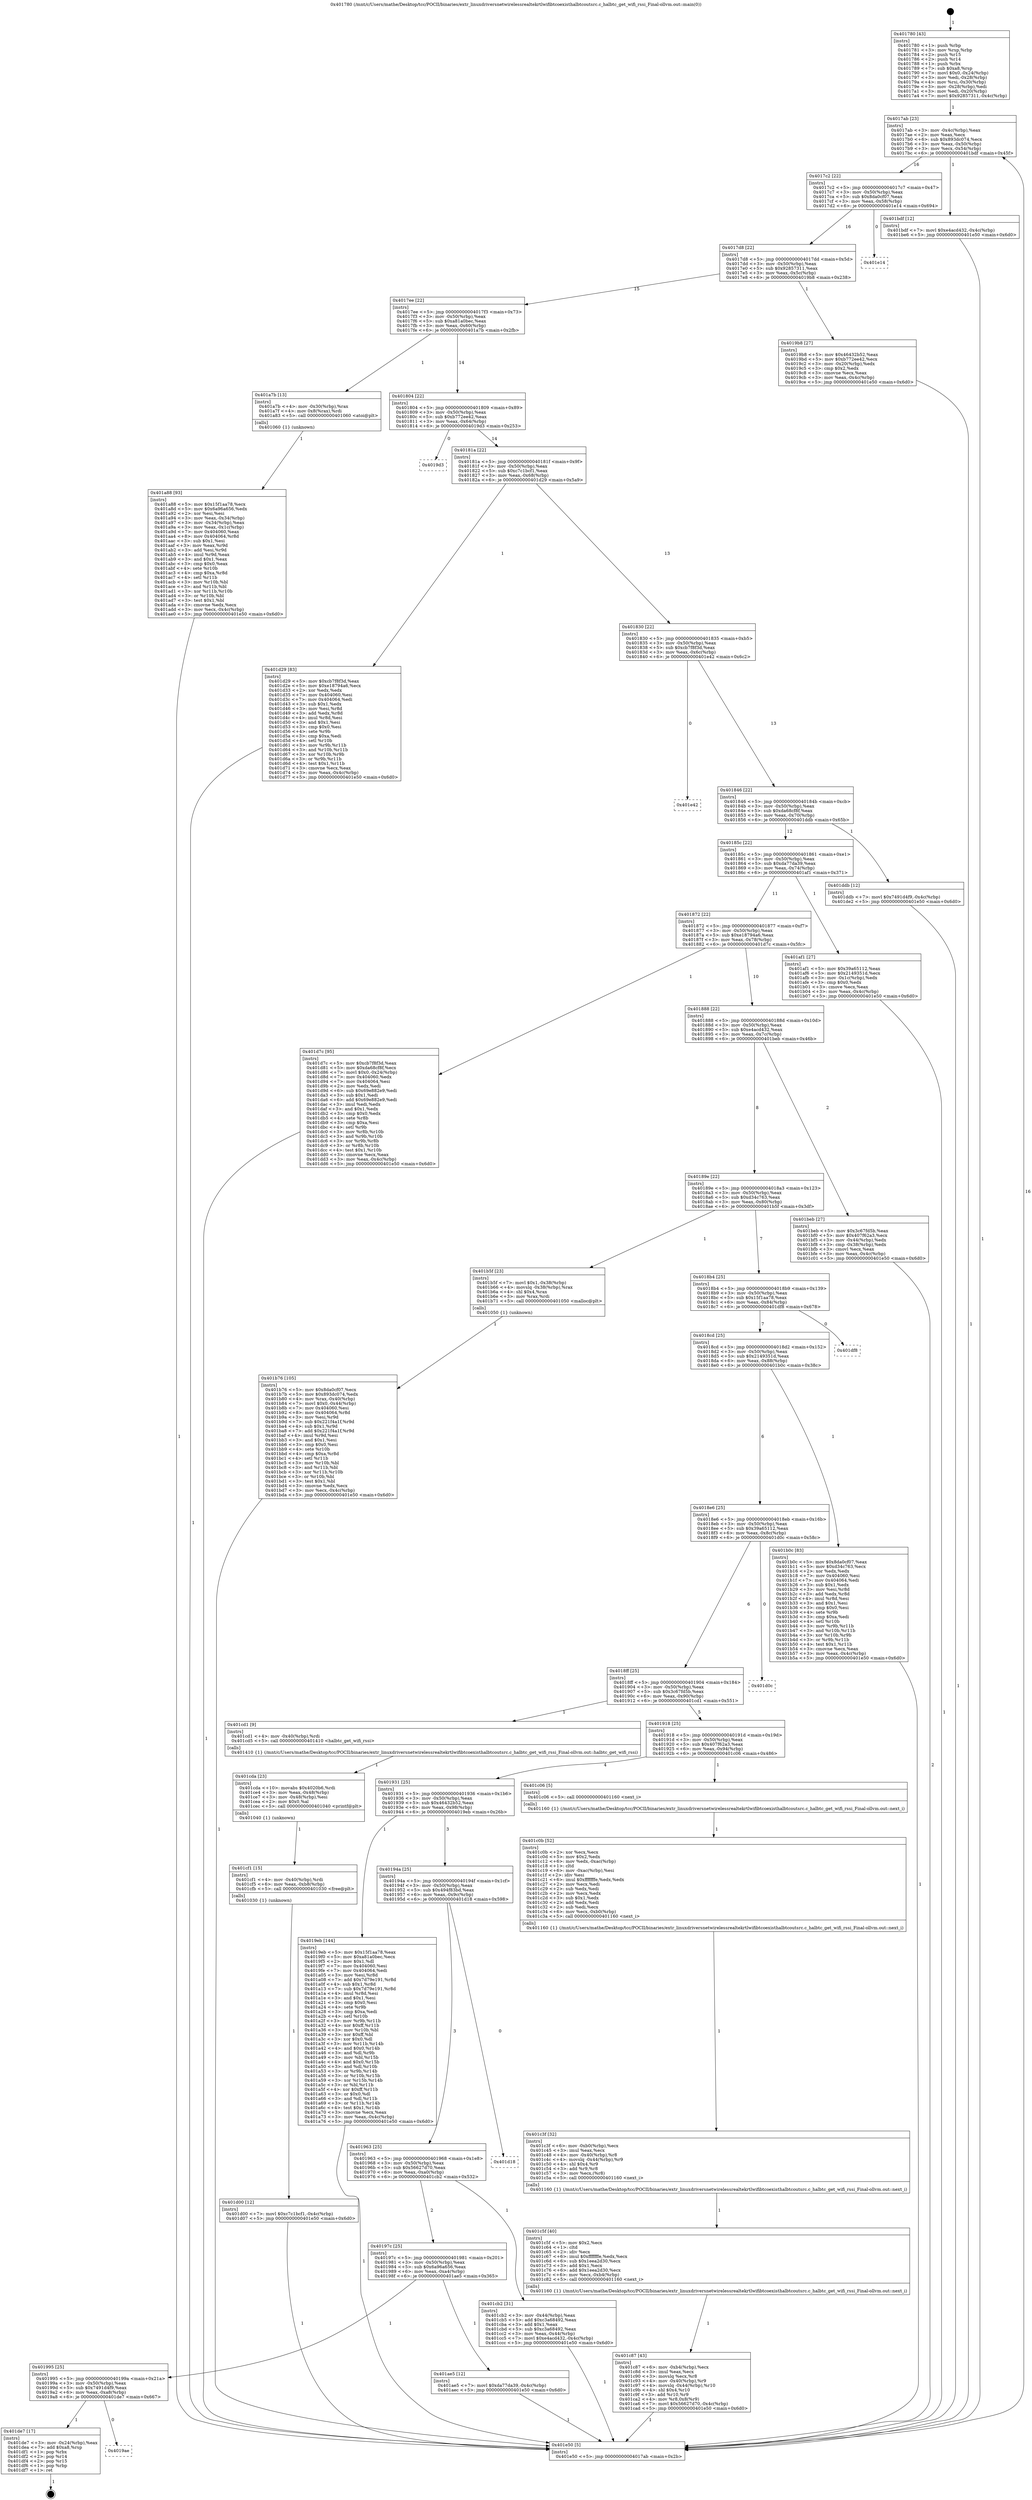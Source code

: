 digraph "0x401780" {
  label = "0x401780 (/mnt/c/Users/mathe/Desktop/tcc/POCII/binaries/extr_linuxdriversnetwirelessrealtekrtlwifibtcoexisthalbtcoutsrc.c_halbtc_get_wifi_rssi_Final-ollvm.out::main(0))"
  labelloc = "t"
  node[shape=record]

  Entry [label="",width=0.3,height=0.3,shape=circle,fillcolor=black,style=filled]
  "0x4017ab" [label="{
     0x4017ab [23]\l
     | [instrs]\l
     &nbsp;&nbsp;0x4017ab \<+3\>: mov -0x4c(%rbp),%eax\l
     &nbsp;&nbsp;0x4017ae \<+2\>: mov %eax,%ecx\l
     &nbsp;&nbsp;0x4017b0 \<+6\>: sub $0x893dc074,%ecx\l
     &nbsp;&nbsp;0x4017b6 \<+3\>: mov %eax,-0x50(%rbp)\l
     &nbsp;&nbsp;0x4017b9 \<+3\>: mov %ecx,-0x54(%rbp)\l
     &nbsp;&nbsp;0x4017bc \<+6\>: je 0000000000401bdf \<main+0x45f\>\l
  }"]
  "0x401bdf" [label="{
     0x401bdf [12]\l
     | [instrs]\l
     &nbsp;&nbsp;0x401bdf \<+7\>: movl $0xe4acd432,-0x4c(%rbp)\l
     &nbsp;&nbsp;0x401be6 \<+5\>: jmp 0000000000401e50 \<main+0x6d0\>\l
  }"]
  "0x4017c2" [label="{
     0x4017c2 [22]\l
     | [instrs]\l
     &nbsp;&nbsp;0x4017c2 \<+5\>: jmp 00000000004017c7 \<main+0x47\>\l
     &nbsp;&nbsp;0x4017c7 \<+3\>: mov -0x50(%rbp),%eax\l
     &nbsp;&nbsp;0x4017ca \<+5\>: sub $0x8da0cf07,%eax\l
     &nbsp;&nbsp;0x4017cf \<+3\>: mov %eax,-0x58(%rbp)\l
     &nbsp;&nbsp;0x4017d2 \<+6\>: je 0000000000401e14 \<main+0x694\>\l
  }"]
  Exit [label="",width=0.3,height=0.3,shape=circle,fillcolor=black,style=filled,peripheries=2]
  "0x401e14" [label="{
     0x401e14\l
  }", style=dashed]
  "0x4017d8" [label="{
     0x4017d8 [22]\l
     | [instrs]\l
     &nbsp;&nbsp;0x4017d8 \<+5\>: jmp 00000000004017dd \<main+0x5d\>\l
     &nbsp;&nbsp;0x4017dd \<+3\>: mov -0x50(%rbp),%eax\l
     &nbsp;&nbsp;0x4017e0 \<+5\>: sub $0x92857311,%eax\l
     &nbsp;&nbsp;0x4017e5 \<+3\>: mov %eax,-0x5c(%rbp)\l
     &nbsp;&nbsp;0x4017e8 \<+6\>: je 00000000004019b8 \<main+0x238\>\l
  }"]
  "0x4019ae" [label="{
     0x4019ae\l
  }", style=dashed]
  "0x4019b8" [label="{
     0x4019b8 [27]\l
     | [instrs]\l
     &nbsp;&nbsp;0x4019b8 \<+5\>: mov $0x46432b52,%eax\l
     &nbsp;&nbsp;0x4019bd \<+5\>: mov $0xb772ee42,%ecx\l
     &nbsp;&nbsp;0x4019c2 \<+3\>: mov -0x20(%rbp),%edx\l
     &nbsp;&nbsp;0x4019c5 \<+3\>: cmp $0x2,%edx\l
     &nbsp;&nbsp;0x4019c8 \<+3\>: cmovne %ecx,%eax\l
     &nbsp;&nbsp;0x4019cb \<+3\>: mov %eax,-0x4c(%rbp)\l
     &nbsp;&nbsp;0x4019ce \<+5\>: jmp 0000000000401e50 \<main+0x6d0\>\l
  }"]
  "0x4017ee" [label="{
     0x4017ee [22]\l
     | [instrs]\l
     &nbsp;&nbsp;0x4017ee \<+5\>: jmp 00000000004017f3 \<main+0x73\>\l
     &nbsp;&nbsp;0x4017f3 \<+3\>: mov -0x50(%rbp),%eax\l
     &nbsp;&nbsp;0x4017f6 \<+5\>: sub $0xa81a0bec,%eax\l
     &nbsp;&nbsp;0x4017fb \<+3\>: mov %eax,-0x60(%rbp)\l
     &nbsp;&nbsp;0x4017fe \<+6\>: je 0000000000401a7b \<main+0x2fb\>\l
  }"]
  "0x401e50" [label="{
     0x401e50 [5]\l
     | [instrs]\l
     &nbsp;&nbsp;0x401e50 \<+5\>: jmp 00000000004017ab \<main+0x2b\>\l
  }"]
  "0x401780" [label="{
     0x401780 [43]\l
     | [instrs]\l
     &nbsp;&nbsp;0x401780 \<+1\>: push %rbp\l
     &nbsp;&nbsp;0x401781 \<+3\>: mov %rsp,%rbp\l
     &nbsp;&nbsp;0x401784 \<+2\>: push %r15\l
     &nbsp;&nbsp;0x401786 \<+2\>: push %r14\l
     &nbsp;&nbsp;0x401788 \<+1\>: push %rbx\l
     &nbsp;&nbsp;0x401789 \<+7\>: sub $0xa8,%rsp\l
     &nbsp;&nbsp;0x401790 \<+7\>: movl $0x0,-0x24(%rbp)\l
     &nbsp;&nbsp;0x401797 \<+3\>: mov %edi,-0x28(%rbp)\l
     &nbsp;&nbsp;0x40179a \<+4\>: mov %rsi,-0x30(%rbp)\l
     &nbsp;&nbsp;0x40179e \<+3\>: mov -0x28(%rbp),%edi\l
     &nbsp;&nbsp;0x4017a1 \<+3\>: mov %edi,-0x20(%rbp)\l
     &nbsp;&nbsp;0x4017a4 \<+7\>: movl $0x92857311,-0x4c(%rbp)\l
  }"]
  "0x401de7" [label="{
     0x401de7 [17]\l
     | [instrs]\l
     &nbsp;&nbsp;0x401de7 \<+3\>: mov -0x24(%rbp),%eax\l
     &nbsp;&nbsp;0x401dea \<+7\>: add $0xa8,%rsp\l
     &nbsp;&nbsp;0x401df1 \<+1\>: pop %rbx\l
     &nbsp;&nbsp;0x401df2 \<+2\>: pop %r14\l
     &nbsp;&nbsp;0x401df4 \<+2\>: pop %r15\l
     &nbsp;&nbsp;0x401df6 \<+1\>: pop %rbp\l
     &nbsp;&nbsp;0x401df7 \<+1\>: ret\l
  }"]
  "0x401a7b" [label="{
     0x401a7b [13]\l
     | [instrs]\l
     &nbsp;&nbsp;0x401a7b \<+4\>: mov -0x30(%rbp),%rax\l
     &nbsp;&nbsp;0x401a7f \<+4\>: mov 0x8(%rax),%rdi\l
     &nbsp;&nbsp;0x401a83 \<+5\>: call 0000000000401060 \<atoi@plt\>\l
     | [calls]\l
     &nbsp;&nbsp;0x401060 \{1\} (unknown)\l
  }"]
  "0x401804" [label="{
     0x401804 [22]\l
     | [instrs]\l
     &nbsp;&nbsp;0x401804 \<+5\>: jmp 0000000000401809 \<main+0x89\>\l
     &nbsp;&nbsp;0x401809 \<+3\>: mov -0x50(%rbp),%eax\l
     &nbsp;&nbsp;0x40180c \<+5\>: sub $0xb772ee42,%eax\l
     &nbsp;&nbsp;0x401811 \<+3\>: mov %eax,-0x64(%rbp)\l
     &nbsp;&nbsp;0x401814 \<+6\>: je 00000000004019d3 \<main+0x253\>\l
  }"]
  "0x401d00" [label="{
     0x401d00 [12]\l
     | [instrs]\l
     &nbsp;&nbsp;0x401d00 \<+7\>: movl $0xc7c1bcf1,-0x4c(%rbp)\l
     &nbsp;&nbsp;0x401d07 \<+5\>: jmp 0000000000401e50 \<main+0x6d0\>\l
  }"]
  "0x4019d3" [label="{
     0x4019d3\l
  }", style=dashed]
  "0x40181a" [label="{
     0x40181a [22]\l
     | [instrs]\l
     &nbsp;&nbsp;0x40181a \<+5\>: jmp 000000000040181f \<main+0x9f\>\l
     &nbsp;&nbsp;0x40181f \<+3\>: mov -0x50(%rbp),%eax\l
     &nbsp;&nbsp;0x401822 \<+5\>: sub $0xc7c1bcf1,%eax\l
     &nbsp;&nbsp;0x401827 \<+3\>: mov %eax,-0x68(%rbp)\l
     &nbsp;&nbsp;0x40182a \<+6\>: je 0000000000401d29 \<main+0x5a9\>\l
  }"]
  "0x401cf1" [label="{
     0x401cf1 [15]\l
     | [instrs]\l
     &nbsp;&nbsp;0x401cf1 \<+4\>: mov -0x40(%rbp),%rdi\l
     &nbsp;&nbsp;0x401cf5 \<+6\>: mov %eax,-0xb8(%rbp)\l
     &nbsp;&nbsp;0x401cfb \<+5\>: call 0000000000401030 \<free@plt\>\l
     | [calls]\l
     &nbsp;&nbsp;0x401030 \{1\} (unknown)\l
  }"]
  "0x401d29" [label="{
     0x401d29 [83]\l
     | [instrs]\l
     &nbsp;&nbsp;0x401d29 \<+5\>: mov $0xcb7f8f3d,%eax\l
     &nbsp;&nbsp;0x401d2e \<+5\>: mov $0xe18794a6,%ecx\l
     &nbsp;&nbsp;0x401d33 \<+2\>: xor %edx,%edx\l
     &nbsp;&nbsp;0x401d35 \<+7\>: mov 0x404060,%esi\l
     &nbsp;&nbsp;0x401d3c \<+7\>: mov 0x404064,%edi\l
     &nbsp;&nbsp;0x401d43 \<+3\>: sub $0x1,%edx\l
     &nbsp;&nbsp;0x401d46 \<+3\>: mov %esi,%r8d\l
     &nbsp;&nbsp;0x401d49 \<+3\>: add %edx,%r8d\l
     &nbsp;&nbsp;0x401d4c \<+4\>: imul %r8d,%esi\l
     &nbsp;&nbsp;0x401d50 \<+3\>: and $0x1,%esi\l
     &nbsp;&nbsp;0x401d53 \<+3\>: cmp $0x0,%esi\l
     &nbsp;&nbsp;0x401d56 \<+4\>: sete %r9b\l
     &nbsp;&nbsp;0x401d5a \<+3\>: cmp $0xa,%edi\l
     &nbsp;&nbsp;0x401d5d \<+4\>: setl %r10b\l
     &nbsp;&nbsp;0x401d61 \<+3\>: mov %r9b,%r11b\l
     &nbsp;&nbsp;0x401d64 \<+3\>: and %r10b,%r11b\l
     &nbsp;&nbsp;0x401d67 \<+3\>: xor %r10b,%r9b\l
     &nbsp;&nbsp;0x401d6a \<+3\>: or %r9b,%r11b\l
     &nbsp;&nbsp;0x401d6d \<+4\>: test $0x1,%r11b\l
     &nbsp;&nbsp;0x401d71 \<+3\>: cmovne %ecx,%eax\l
     &nbsp;&nbsp;0x401d74 \<+3\>: mov %eax,-0x4c(%rbp)\l
     &nbsp;&nbsp;0x401d77 \<+5\>: jmp 0000000000401e50 \<main+0x6d0\>\l
  }"]
  "0x401830" [label="{
     0x401830 [22]\l
     | [instrs]\l
     &nbsp;&nbsp;0x401830 \<+5\>: jmp 0000000000401835 \<main+0xb5\>\l
     &nbsp;&nbsp;0x401835 \<+3\>: mov -0x50(%rbp),%eax\l
     &nbsp;&nbsp;0x401838 \<+5\>: sub $0xcb7f8f3d,%eax\l
     &nbsp;&nbsp;0x40183d \<+3\>: mov %eax,-0x6c(%rbp)\l
     &nbsp;&nbsp;0x401840 \<+6\>: je 0000000000401e42 \<main+0x6c2\>\l
  }"]
  "0x401cda" [label="{
     0x401cda [23]\l
     | [instrs]\l
     &nbsp;&nbsp;0x401cda \<+10\>: movabs $0x4020b6,%rdi\l
     &nbsp;&nbsp;0x401ce4 \<+3\>: mov %eax,-0x48(%rbp)\l
     &nbsp;&nbsp;0x401ce7 \<+3\>: mov -0x48(%rbp),%esi\l
     &nbsp;&nbsp;0x401cea \<+2\>: mov $0x0,%al\l
     &nbsp;&nbsp;0x401cec \<+5\>: call 0000000000401040 \<printf@plt\>\l
     | [calls]\l
     &nbsp;&nbsp;0x401040 \{1\} (unknown)\l
  }"]
  "0x401e42" [label="{
     0x401e42\l
  }", style=dashed]
  "0x401846" [label="{
     0x401846 [22]\l
     | [instrs]\l
     &nbsp;&nbsp;0x401846 \<+5\>: jmp 000000000040184b \<main+0xcb\>\l
     &nbsp;&nbsp;0x40184b \<+3\>: mov -0x50(%rbp),%eax\l
     &nbsp;&nbsp;0x40184e \<+5\>: sub $0xda68cf8f,%eax\l
     &nbsp;&nbsp;0x401853 \<+3\>: mov %eax,-0x70(%rbp)\l
     &nbsp;&nbsp;0x401856 \<+6\>: je 0000000000401ddb \<main+0x65b\>\l
  }"]
  "0x401c87" [label="{
     0x401c87 [43]\l
     | [instrs]\l
     &nbsp;&nbsp;0x401c87 \<+6\>: mov -0xb4(%rbp),%ecx\l
     &nbsp;&nbsp;0x401c8d \<+3\>: imul %eax,%ecx\l
     &nbsp;&nbsp;0x401c90 \<+3\>: movslq %ecx,%r8\l
     &nbsp;&nbsp;0x401c93 \<+4\>: mov -0x40(%rbp),%r9\l
     &nbsp;&nbsp;0x401c97 \<+4\>: movslq -0x44(%rbp),%r10\l
     &nbsp;&nbsp;0x401c9b \<+4\>: shl $0x4,%r10\l
     &nbsp;&nbsp;0x401c9f \<+3\>: add %r10,%r9\l
     &nbsp;&nbsp;0x401ca2 \<+4\>: mov %r8,0x8(%r9)\l
     &nbsp;&nbsp;0x401ca6 \<+7\>: movl $0x56627d70,-0x4c(%rbp)\l
     &nbsp;&nbsp;0x401cad \<+5\>: jmp 0000000000401e50 \<main+0x6d0\>\l
  }"]
  "0x401ddb" [label="{
     0x401ddb [12]\l
     | [instrs]\l
     &nbsp;&nbsp;0x401ddb \<+7\>: movl $0x7491d4f9,-0x4c(%rbp)\l
     &nbsp;&nbsp;0x401de2 \<+5\>: jmp 0000000000401e50 \<main+0x6d0\>\l
  }"]
  "0x40185c" [label="{
     0x40185c [22]\l
     | [instrs]\l
     &nbsp;&nbsp;0x40185c \<+5\>: jmp 0000000000401861 \<main+0xe1\>\l
     &nbsp;&nbsp;0x401861 \<+3\>: mov -0x50(%rbp),%eax\l
     &nbsp;&nbsp;0x401864 \<+5\>: sub $0xda77da39,%eax\l
     &nbsp;&nbsp;0x401869 \<+3\>: mov %eax,-0x74(%rbp)\l
     &nbsp;&nbsp;0x40186c \<+6\>: je 0000000000401af1 \<main+0x371\>\l
  }"]
  "0x401c5f" [label="{
     0x401c5f [40]\l
     | [instrs]\l
     &nbsp;&nbsp;0x401c5f \<+5\>: mov $0x2,%ecx\l
     &nbsp;&nbsp;0x401c64 \<+1\>: cltd\l
     &nbsp;&nbsp;0x401c65 \<+2\>: idiv %ecx\l
     &nbsp;&nbsp;0x401c67 \<+6\>: imul $0xfffffffe,%edx,%ecx\l
     &nbsp;&nbsp;0x401c6d \<+6\>: sub $0x1eea2d30,%ecx\l
     &nbsp;&nbsp;0x401c73 \<+3\>: add $0x1,%ecx\l
     &nbsp;&nbsp;0x401c76 \<+6\>: add $0x1eea2d30,%ecx\l
     &nbsp;&nbsp;0x401c7c \<+6\>: mov %ecx,-0xb4(%rbp)\l
     &nbsp;&nbsp;0x401c82 \<+5\>: call 0000000000401160 \<next_i\>\l
     | [calls]\l
     &nbsp;&nbsp;0x401160 \{1\} (/mnt/c/Users/mathe/Desktop/tcc/POCII/binaries/extr_linuxdriversnetwirelessrealtekrtlwifibtcoexisthalbtcoutsrc.c_halbtc_get_wifi_rssi_Final-ollvm.out::next_i)\l
  }"]
  "0x401af1" [label="{
     0x401af1 [27]\l
     | [instrs]\l
     &nbsp;&nbsp;0x401af1 \<+5\>: mov $0x39a65112,%eax\l
     &nbsp;&nbsp;0x401af6 \<+5\>: mov $0x2149351d,%ecx\l
     &nbsp;&nbsp;0x401afb \<+3\>: mov -0x1c(%rbp),%edx\l
     &nbsp;&nbsp;0x401afe \<+3\>: cmp $0x0,%edx\l
     &nbsp;&nbsp;0x401b01 \<+3\>: cmove %ecx,%eax\l
     &nbsp;&nbsp;0x401b04 \<+3\>: mov %eax,-0x4c(%rbp)\l
     &nbsp;&nbsp;0x401b07 \<+5\>: jmp 0000000000401e50 \<main+0x6d0\>\l
  }"]
  "0x401872" [label="{
     0x401872 [22]\l
     | [instrs]\l
     &nbsp;&nbsp;0x401872 \<+5\>: jmp 0000000000401877 \<main+0xf7\>\l
     &nbsp;&nbsp;0x401877 \<+3\>: mov -0x50(%rbp),%eax\l
     &nbsp;&nbsp;0x40187a \<+5\>: sub $0xe18794a6,%eax\l
     &nbsp;&nbsp;0x40187f \<+3\>: mov %eax,-0x78(%rbp)\l
     &nbsp;&nbsp;0x401882 \<+6\>: je 0000000000401d7c \<main+0x5fc\>\l
  }"]
  "0x401c3f" [label="{
     0x401c3f [32]\l
     | [instrs]\l
     &nbsp;&nbsp;0x401c3f \<+6\>: mov -0xb0(%rbp),%ecx\l
     &nbsp;&nbsp;0x401c45 \<+3\>: imul %eax,%ecx\l
     &nbsp;&nbsp;0x401c48 \<+4\>: mov -0x40(%rbp),%r8\l
     &nbsp;&nbsp;0x401c4c \<+4\>: movslq -0x44(%rbp),%r9\l
     &nbsp;&nbsp;0x401c50 \<+4\>: shl $0x4,%r9\l
     &nbsp;&nbsp;0x401c54 \<+3\>: add %r9,%r8\l
     &nbsp;&nbsp;0x401c57 \<+3\>: mov %ecx,(%r8)\l
     &nbsp;&nbsp;0x401c5a \<+5\>: call 0000000000401160 \<next_i\>\l
     | [calls]\l
     &nbsp;&nbsp;0x401160 \{1\} (/mnt/c/Users/mathe/Desktop/tcc/POCII/binaries/extr_linuxdriversnetwirelessrealtekrtlwifibtcoexisthalbtcoutsrc.c_halbtc_get_wifi_rssi_Final-ollvm.out::next_i)\l
  }"]
  "0x401d7c" [label="{
     0x401d7c [95]\l
     | [instrs]\l
     &nbsp;&nbsp;0x401d7c \<+5\>: mov $0xcb7f8f3d,%eax\l
     &nbsp;&nbsp;0x401d81 \<+5\>: mov $0xda68cf8f,%ecx\l
     &nbsp;&nbsp;0x401d86 \<+7\>: movl $0x0,-0x24(%rbp)\l
     &nbsp;&nbsp;0x401d8d \<+7\>: mov 0x404060,%edx\l
     &nbsp;&nbsp;0x401d94 \<+7\>: mov 0x404064,%esi\l
     &nbsp;&nbsp;0x401d9b \<+2\>: mov %edx,%edi\l
     &nbsp;&nbsp;0x401d9d \<+6\>: sub $0x69e882e9,%edi\l
     &nbsp;&nbsp;0x401da3 \<+3\>: sub $0x1,%edi\l
     &nbsp;&nbsp;0x401da6 \<+6\>: add $0x69e882e9,%edi\l
     &nbsp;&nbsp;0x401dac \<+3\>: imul %edi,%edx\l
     &nbsp;&nbsp;0x401daf \<+3\>: and $0x1,%edx\l
     &nbsp;&nbsp;0x401db2 \<+3\>: cmp $0x0,%edx\l
     &nbsp;&nbsp;0x401db5 \<+4\>: sete %r8b\l
     &nbsp;&nbsp;0x401db9 \<+3\>: cmp $0xa,%esi\l
     &nbsp;&nbsp;0x401dbc \<+4\>: setl %r9b\l
     &nbsp;&nbsp;0x401dc0 \<+3\>: mov %r8b,%r10b\l
     &nbsp;&nbsp;0x401dc3 \<+3\>: and %r9b,%r10b\l
     &nbsp;&nbsp;0x401dc6 \<+3\>: xor %r9b,%r8b\l
     &nbsp;&nbsp;0x401dc9 \<+3\>: or %r8b,%r10b\l
     &nbsp;&nbsp;0x401dcc \<+4\>: test $0x1,%r10b\l
     &nbsp;&nbsp;0x401dd0 \<+3\>: cmovne %ecx,%eax\l
     &nbsp;&nbsp;0x401dd3 \<+3\>: mov %eax,-0x4c(%rbp)\l
     &nbsp;&nbsp;0x401dd6 \<+5\>: jmp 0000000000401e50 \<main+0x6d0\>\l
  }"]
  "0x401888" [label="{
     0x401888 [22]\l
     | [instrs]\l
     &nbsp;&nbsp;0x401888 \<+5\>: jmp 000000000040188d \<main+0x10d\>\l
     &nbsp;&nbsp;0x40188d \<+3\>: mov -0x50(%rbp),%eax\l
     &nbsp;&nbsp;0x401890 \<+5\>: sub $0xe4acd432,%eax\l
     &nbsp;&nbsp;0x401895 \<+3\>: mov %eax,-0x7c(%rbp)\l
     &nbsp;&nbsp;0x401898 \<+6\>: je 0000000000401beb \<main+0x46b\>\l
  }"]
  "0x401c0b" [label="{
     0x401c0b [52]\l
     | [instrs]\l
     &nbsp;&nbsp;0x401c0b \<+2\>: xor %ecx,%ecx\l
     &nbsp;&nbsp;0x401c0d \<+5\>: mov $0x2,%edx\l
     &nbsp;&nbsp;0x401c12 \<+6\>: mov %edx,-0xac(%rbp)\l
     &nbsp;&nbsp;0x401c18 \<+1\>: cltd\l
     &nbsp;&nbsp;0x401c19 \<+6\>: mov -0xac(%rbp),%esi\l
     &nbsp;&nbsp;0x401c1f \<+2\>: idiv %esi\l
     &nbsp;&nbsp;0x401c21 \<+6\>: imul $0xfffffffe,%edx,%edx\l
     &nbsp;&nbsp;0x401c27 \<+2\>: mov %ecx,%edi\l
     &nbsp;&nbsp;0x401c29 \<+2\>: sub %edx,%edi\l
     &nbsp;&nbsp;0x401c2b \<+2\>: mov %ecx,%edx\l
     &nbsp;&nbsp;0x401c2d \<+3\>: sub $0x1,%edx\l
     &nbsp;&nbsp;0x401c30 \<+2\>: add %edx,%edi\l
     &nbsp;&nbsp;0x401c32 \<+2\>: sub %edi,%ecx\l
     &nbsp;&nbsp;0x401c34 \<+6\>: mov %ecx,-0xb0(%rbp)\l
     &nbsp;&nbsp;0x401c3a \<+5\>: call 0000000000401160 \<next_i\>\l
     | [calls]\l
     &nbsp;&nbsp;0x401160 \{1\} (/mnt/c/Users/mathe/Desktop/tcc/POCII/binaries/extr_linuxdriversnetwirelessrealtekrtlwifibtcoexisthalbtcoutsrc.c_halbtc_get_wifi_rssi_Final-ollvm.out::next_i)\l
  }"]
  "0x401beb" [label="{
     0x401beb [27]\l
     | [instrs]\l
     &nbsp;&nbsp;0x401beb \<+5\>: mov $0x3c67fd5b,%eax\l
     &nbsp;&nbsp;0x401bf0 \<+5\>: mov $0x407f62a3,%ecx\l
     &nbsp;&nbsp;0x401bf5 \<+3\>: mov -0x44(%rbp),%edx\l
     &nbsp;&nbsp;0x401bf8 \<+3\>: cmp -0x38(%rbp),%edx\l
     &nbsp;&nbsp;0x401bfb \<+3\>: cmovl %ecx,%eax\l
     &nbsp;&nbsp;0x401bfe \<+3\>: mov %eax,-0x4c(%rbp)\l
     &nbsp;&nbsp;0x401c01 \<+5\>: jmp 0000000000401e50 \<main+0x6d0\>\l
  }"]
  "0x40189e" [label="{
     0x40189e [22]\l
     | [instrs]\l
     &nbsp;&nbsp;0x40189e \<+5\>: jmp 00000000004018a3 \<main+0x123\>\l
     &nbsp;&nbsp;0x4018a3 \<+3\>: mov -0x50(%rbp),%eax\l
     &nbsp;&nbsp;0x4018a6 \<+5\>: sub $0xd34c763,%eax\l
     &nbsp;&nbsp;0x4018ab \<+3\>: mov %eax,-0x80(%rbp)\l
     &nbsp;&nbsp;0x4018ae \<+6\>: je 0000000000401b5f \<main+0x3df\>\l
  }"]
  "0x401b76" [label="{
     0x401b76 [105]\l
     | [instrs]\l
     &nbsp;&nbsp;0x401b76 \<+5\>: mov $0x8da0cf07,%ecx\l
     &nbsp;&nbsp;0x401b7b \<+5\>: mov $0x893dc074,%edx\l
     &nbsp;&nbsp;0x401b80 \<+4\>: mov %rax,-0x40(%rbp)\l
     &nbsp;&nbsp;0x401b84 \<+7\>: movl $0x0,-0x44(%rbp)\l
     &nbsp;&nbsp;0x401b8b \<+7\>: mov 0x404060,%esi\l
     &nbsp;&nbsp;0x401b92 \<+8\>: mov 0x404064,%r8d\l
     &nbsp;&nbsp;0x401b9a \<+3\>: mov %esi,%r9d\l
     &nbsp;&nbsp;0x401b9d \<+7\>: sub $0x221f4a1f,%r9d\l
     &nbsp;&nbsp;0x401ba4 \<+4\>: sub $0x1,%r9d\l
     &nbsp;&nbsp;0x401ba8 \<+7\>: add $0x221f4a1f,%r9d\l
     &nbsp;&nbsp;0x401baf \<+4\>: imul %r9d,%esi\l
     &nbsp;&nbsp;0x401bb3 \<+3\>: and $0x1,%esi\l
     &nbsp;&nbsp;0x401bb6 \<+3\>: cmp $0x0,%esi\l
     &nbsp;&nbsp;0x401bb9 \<+4\>: sete %r10b\l
     &nbsp;&nbsp;0x401bbd \<+4\>: cmp $0xa,%r8d\l
     &nbsp;&nbsp;0x401bc1 \<+4\>: setl %r11b\l
     &nbsp;&nbsp;0x401bc5 \<+3\>: mov %r10b,%bl\l
     &nbsp;&nbsp;0x401bc8 \<+3\>: and %r11b,%bl\l
     &nbsp;&nbsp;0x401bcb \<+3\>: xor %r11b,%r10b\l
     &nbsp;&nbsp;0x401bce \<+3\>: or %r10b,%bl\l
     &nbsp;&nbsp;0x401bd1 \<+3\>: test $0x1,%bl\l
     &nbsp;&nbsp;0x401bd4 \<+3\>: cmovne %edx,%ecx\l
     &nbsp;&nbsp;0x401bd7 \<+3\>: mov %ecx,-0x4c(%rbp)\l
     &nbsp;&nbsp;0x401bda \<+5\>: jmp 0000000000401e50 \<main+0x6d0\>\l
  }"]
  "0x401b5f" [label="{
     0x401b5f [23]\l
     | [instrs]\l
     &nbsp;&nbsp;0x401b5f \<+7\>: movl $0x1,-0x38(%rbp)\l
     &nbsp;&nbsp;0x401b66 \<+4\>: movslq -0x38(%rbp),%rax\l
     &nbsp;&nbsp;0x401b6a \<+4\>: shl $0x4,%rax\l
     &nbsp;&nbsp;0x401b6e \<+3\>: mov %rax,%rdi\l
     &nbsp;&nbsp;0x401b71 \<+5\>: call 0000000000401050 \<malloc@plt\>\l
     | [calls]\l
     &nbsp;&nbsp;0x401050 \{1\} (unknown)\l
  }"]
  "0x4018b4" [label="{
     0x4018b4 [25]\l
     | [instrs]\l
     &nbsp;&nbsp;0x4018b4 \<+5\>: jmp 00000000004018b9 \<main+0x139\>\l
     &nbsp;&nbsp;0x4018b9 \<+3\>: mov -0x50(%rbp),%eax\l
     &nbsp;&nbsp;0x4018bc \<+5\>: sub $0x15f1aa78,%eax\l
     &nbsp;&nbsp;0x4018c1 \<+6\>: mov %eax,-0x84(%rbp)\l
     &nbsp;&nbsp;0x4018c7 \<+6\>: je 0000000000401df8 \<main+0x678\>\l
  }"]
  "0x401995" [label="{
     0x401995 [25]\l
     | [instrs]\l
     &nbsp;&nbsp;0x401995 \<+5\>: jmp 000000000040199a \<main+0x21a\>\l
     &nbsp;&nbsp;0x40199a \<+3\>: mov -0x50(%rbp),%eax\l
     &nbsp;&nbsp;0x40199d \<+5\>: sub $0x7491d4f9,%eax\l
     &nbsp;&nbsp;0x4019a2 \<+6\>: mov %eax,-0xa8(%rbp)\l
     &nbsp;&nbsp;0x4019a8 \<+6\>: je 0000000000401de7 \<main+0x667\>\l
  }"]
  "0x401df8" [label="{
     0x401df8\l
  }", style=dashed]
  "0x4018cd" [label="{
     0x4018cd [25]\l
     | [instrs]\l
     &nbsp;&nbsp;0x4018cd \<+5\>: jmp 00000000004018d2 \<main+0x152\>\l
     &nbsp;&nbsp;0x4018d2 \<+3\>: mov -0x50(%rbp),%eax\l
     &nbsp;&nbsp;0x4018d5 \<+5\>: sub $0x2149351d,%eax\l
     &nbsp;&nbsp;0x4018da \<+6\>: mov %eax,-0x88(%rbp)\l
     &nbsp;&nbsp;0x4018e0 \<+6\>: je 0000000000401b0c \<main+0x38c\>\l
  }"]
  "0x401ae5" [label="{
     0x401ae5 [12]\l
     | [instrs]\l
     &nbsp;&nbsp;0x401ae5 \<+7\>: movl $0xda77da39,-0x4c(%rbp)\l
     &nbsp;&nbsp;0x401aec \<+5\>: jmp 0000000000401e50 \<main+0x6d0\>\l
  }"]
  "0x401b0c" [label="{
     0x401b0c [83]\l
     | [instrs]\l
     &nbsp;&nbsp;0x401b0c \<+5\>: mov $0x8da0cf07,%eax\l
     &nbsp;&nbsp;0x401b11 \<+5\>: mov $0xd34c763,%ecx\l
     &nbsp;&nbsp;0x401b16 \<+2\>: xor %edx,%edx\l
     &nbsp;&nbsp;0x401b18 \<+7\>: mov 0x404060,%esi\l
     &nbsp;&nbsp;0x401b1f \<+7\>: mov 0x404064,%edi\l
     &nbsp;&nbsp;0x401b26 \<+3\>: sub $0x1,%edx\l
     &nbsp;&nbsp;0x401b29 \<+3\>: mov %esi,%r8d\l
     &nbsp;&nbsp;0x401b2c \<+3\>: add %edx,%r8d\l
     &nbsp;&nbsp;0x401b2f \<+4\>: imul %r8d,%esi\l
     &nbsp;&nbsp;0x401b33 \<+3\>: and $0x1,%esi\l
     &nbsp;&nbsp;0x401b36 \<+3\>: cmp $0x0,%esi\l
     &nbsp;&nbsp;0x401b39 \<+4\>: sete %r9b\l
     &nbsp;&nbsp;0x401b3d \<+3\>: cmp $0xa,%edi\l
     &nbsp;&nbsp;0x401b40 \<+4\>: setl %r10b\l
     &nbsp;&nbsp;0x401b44 \<+3\>: mov %r9b,%r11b\l
     &nbsp;&nbsp;0x401b47 \<+3\>: and %r10b,%r11b\l
     &nbsp;&nbsp;0x401b4a \<+3\>: xor %r10b,%r9b\l
     &nbsp;&nbsp;0x401b4d \<+3\>: or %r9b,%r11b\l
     &nbsp;&nbsp;0x401b50 \<+4\>: test $0x1,%r11b\l
     &nbsp;&nbsp;0x401b54 \<+3\>: cmovne %ecx,%eax\l
     &nbsp;&nbsp;0x401b57 \<+3\>: mov %eax,-0x4c(%rbp)\l
     &nbsp;&nbsp;0x401b5a \<+5\>: jmp 0000000000401e50 \<main+0x6d0\>\l
  }"]
  "0x4018e6" [label="{
     0x4018e6 [25]\l
     | [instrs]\l
     &nbsp;&nbsp;0x4018e6 \<+5\>: jmp 00000000004018eb \<main+0x16b\>\l
     &nbsp;&nbsp;0x4018eb \<+3\>: mov -0x50(%rbp),%eax\l
     &nbsp;&nbsp;0x4018ee \<+5\>: sub $0x39a65112,%eax\l
     &nbsp;&nbsp;0x4018f3 \<+6\>: mov %eax,-0x8c(%rbp)\l
     &nbsp;&nbsp;0x4018f9 \<+6\>: je 0000000000401d0c \<main+0x58c\>\l
  }"]
  "0x40197c" [label="{
     0x40197c [25]\l
     | [instrs]\l
     &nbsp;&nbsp;0x40197c \<+5\>: jmp 0000000000401981 \<main+0x201\>\l
     &nbsp;&nbsp;0x401981 \<+3\>: mov -0x50(%rbp),%eax\l
     &nbsp;&nbsp;0x401984 \<+5\>: sub $0x6a96a656,%eax\l
     &nbsp;&nbsp;0x401989 \<+6\>: mov %eax,-0xa4(%rbp)\l
     &nbsp;&nbsp;0x40198f \<+6\>: je 0000000000401ae5 \<main+0x365\>\l
  }"]
  "0x401d0c" [label="{
     0x401d0c\l
  }", style=dashed]
  "0x4018ff" [label="{
     0x4018ff [25]\l
     | [instrs]\l
     &nbsp;&nbsp;0x4018ff \<+5\>: jmp 0000000000401904 \<main+0x184\>\l
     &nbsp;&nbsp;0x401904 \<+3\>: mov -0x50(%rbp),%eax\l
     &nbsp;&nbsp;0x401907 \<+5\>: sub $0x3c67fd5b,%eax\l
     &nbsp;&nbsp;0x40190c \<+6\>: mov %eax,-0x90(%rbp)\l
     &nbsp;&nbsp;0x401912 \<+6\>: je 0000000000401cd1 \<main+0x551\>\l
  }"]
  "0x401cb2" [label="{
     0x401cb2 [31]\l
     | [instrs]\l
     &nbsp;&nbsp;0x401cb2 \<+3\>: mov -0x44(%rbp),%eax\l
     &nbsp;&nbsp;0x401cb5 \<+5\>: add $0xc3a68492,%eax\l
     &nbsp;&nbsp;0x401cba \<+3\>: add $0x1,%eax\l
     &nbsp;&nbsp;0x401cbd \<+5\>: sub $0xc3a68492,%eax\l
     &nbsp;&nbsp;0x401cc2 \<+3\>: mov %eax,-0x44(%rbp)\l
     &nbsp;&nbsp;0x401cc5 \<+7\>: movl $0xe4acd432,-0x4c(%rbp)\l
     &nbsp;&nbsp;0x401ccc \<+5\>: jmp 0000000000401e50 \<main+0x6d0\>\l
  }"]
  "0x401cd1" [label="{
     0x401cd1 [9]\l
     | [instrs]\l
     &nbsp;&nbsp;0x401cd1 \<+4\>: mov -0x40(%rbp),%rdi\l
     &nbsp;&nbsp;0x401cd5 \<+5\>: call 0000000000401410 \<halbtc_get_wifi_rssi\>\l
     | [calls]\l
     &nbsp;&nbsp;0x401410 \{1\} (/mnt/c/Users/mathe/Desktop/tcc/POCII/binaries/extr_linuxdriversnetwirelessrealtekrtlwifibtcoexisthalbtcoutsrc.c_halbtc_get_wifi_rssi_Final-ollvm.out::halbtc_get_wifi_rssi)\l
  }"]
  "0x401918" [label="{
     0x401918 [25]\l
     | [instrs]\l
     &nbsp;&nbsp;0x401918 \<+5\>: jmp 000000000040191d \<main+0x19d\>\l
     &nbsp;&nbsp;0x40191d \<+3\>: mov -0x50(%rbp),%eax\l
     &nbsp;&nbsp;0x401920 \<+5\>: sub $0x407f62a3,%eax\l
     &nbsp;&nbsp;0x401925 \<+6\>: mov %eax,-0x94(%rbp)\l
     &nbsp;&nbsp;0x40192b \<+6\>: je 0000000000401c06 \<main+0x486\>\l
  }"]
  "0x401963" [label="{
     0x401963 [25]\l
     | [instrs]\l
     &nbsp;&nbsp;0x401963 \<+5\>: jmp 0000000000401968 \<main+0x1e8\>\l
     &nbsp;&nbsp;0x401968 \<+3\>: mov -0x50(%rbp),%eax\l
     &nbsp;&nbsp;0x40196b \<+5\>: sub $0x56627d70,%eax\l
     &nbsp;&nbsp;0x401970 \<+6\>: mov %eax,-0xa0(%rbp)\l
     &nbsp;&nbsp;0x401976 \<+6\>: je 0000000000401cb2 \<main+0x532\>\l
  }"]
  "0x401c06" [label="{
     0x401c06 [5]\l
     | [instrs]\l
     &nbsp;&nbsp;0x401c06 \<+5\>: call 0000000000401160 \<next_i\>\l
     | [calls]\l
     &nbsp;&nbsp;0x401160 \{1\} (/mnt/c/Users/mathe/Desktop/tcc/POCII/binaries/extr_linuxdriversnetwirelessrealtekrtlwifibtcoexisthalbtcoutsrc.c_halbtc_get_wifi_rssi_Final-ollvm.out::next_i)\l
  }"]
  "0x401931" [label="{
     0x401931 [25]\l
     | [instrs]\l
     &nbsp;&nbsp;0x401931 \<+5\>: jmp 0000000000401936 \<main+0x1b6\>\l
     &nbsp;&nbsp;0x401936 \<+3\>: mov -0x50(%rbp),%eax\l
     &nbsp;&nbsp;0x401939 \<+5\>: sub $0x46432b52,%eax\l
     &nbsp;&nbsp;0x40193e \<+6\>: mov %eax,-0x98(%rbp)\l
     &nbsp;&nbsp;0x401944 \<+6\>: je 00000000004019eb \<main+0x26b\>\l
  }"]
  "0x401d18" [label="{
     0x401d18\l
  }", style=dashed]
  "0x4019eb" [label="{
     0x4019eb [144]\l
     | [instrs]\l
     &nbsp;&nbsp;0x4019eb \<+5\>: mov $0x15f1aa78,%eax\l
     &nbsp;&nbsp;0x4019f0 \<+5\>: mov $0xa81a0bec,%ecx\l
     &nbsp;&nbsp;0x4019f5 \<+2\>: mov $0x1,%dl\l
     &nbsp;&nbsp;0x4019f7 \<+7\>: mov 0x404060,%esi\l
     &nbsp;&nbsp;0x4019fe \<+7\>: mov 0x404064,%edi\l
     &nbsp;&nbsp;0x401a05 \<+3\>: mov %esi,%r8d\l
     &nbsp;&nbsp;0x401a08 \<+7\>: add $0x7d79e191,%r8d\l
     &nbsp;&nbsp;0x401a0f \<+4\>: sub $0x1,%r8d\l
     &nbsp;&nbsp;0x401a13 \<+7\>: sub $0x7d79e191,%r8d\l
     &nbsp;&nbsp;0x401a1a \<+4\>: imul %r8d,%esi\l
     &nbsp;&nbsp;0x401a1e \<+3\>: and $0x1,%esi\l
     &nbsp;&nbsp;0x401a21 \<+3\>: cmp $0x0,%esi\l
     &nbsp;&nbsp;0x401a24 \<+4\>: sete %r9b\l
     &nbsp;&nbsp;0x401a28 \<+3\>: cmp $0xa,%edi\l
     &nbsp;&nbsp;0x401a2b \<+4\>: setl %r10b\l
     &nbsp;&nbsp;0x401a2f \<+3\>: mov %r9b,%r11b\l
     &nbsp;&nbsp;0x401a32 \<+4\>: xor $0xff,%r11b\l
     &nbsp;&nbsp;0x401a36 \<+3\>: mov %r10b,%bl\l
     &nbsp;&nbsp;0x401a39 \<+3\>: xor $0xff,%bl\l
     &nbsp;&nbsp;0x401a3c \<+3\>: xor $0x0,%dl\l
     &nbsp;&nbsp;0x401a3f \<+3\>: mov %r11b,%r14b\l
     &nbsp;&nbsp;0x401a42 \<+4\>: and $0x0,%r14b\l
     &nbsp;&nbsp;0x401a46 \<+3\>: and %dl,%r9b\l
     &nbsp;&nbsp;0x401a49 \<+3\>: mov %bl,%r15b\l
     &nbsp;&nbsp;0x401a4c \<+4\>: and $0x0,%r15b\l
     &nbsp;&nbsp;0x401a50 \<+3\>: and %dl,%r10b\l
     &nbsp;&nbsp;0x401a53 \<+3\>: or %r9b,%r14b\l
     &nbsp;&nbsp;0x401a56 \<+3\>: or %r10b,%r15b\l
     &nbsp;&nbsp;0x401a59 \<+3\>: xor %r15b,%r14b\l
     &nbsp;&nbsp;0x401a5c \<+3\>: or %bl,%r11b\l
     &nbsp;&nbsp;0x401a5f \<+4\>: xor $0xff,%r11b\l
     &nbsp;&nbsp;0x401a63 \<+3\>: or $0x0,%dl\l
     &nbsp;&nbsp;0x401a66 \<+3\>: and %dl,%r11b\l
     &nbsp;&nbsp;0x401a69 \<+3\>: or %r11b,%r14b\l
     &nbsp;&nbsp;0x401a6c \<+4\>: test $0x1,%r14b\l
     &nbsp;&nbsp;0x401a70 \<+3\>: cmovne %ecx,%eax\l
     &nbsp;&nbsp;0x401a73 \<+3\>: mov %eax,-0x4c(%rbp)\l
     &nbsp;&nbsp;0x401a76 \<+5\>: jmp 0000000000401e50 \<main+0x6d0\>\l
  }"]
  "0x40194a" [label="{
     0x40194a [25]\l
     | [instrs]\l
     &nbsp;&nbsp;0x40194a \<+5\>: jmp 000000000040194f \<main+0x1cf\>\l
     &nbsp;&nbsp;0x40194f \<+3\>: mov -0x50(%rbp),%eax\l
     &nbsp;&nbsp;0x401952 \<+5\>: sub $0x494f83bd,%eax\l
     &nbsp;&nbsp;0x401957 \<+6\>: mov %eax,-0x9c(%rbp)\l
     &nbsp;&nbsp;0x40195d \<+6\>: je 0000000000401d18 \<main+0x598\>\l
  }"]
  "0x401a88" [label="{
     0x401a88 [93]\l
     | [instrs]\l
     &nbsp;&nbsp;0x401a88 \<+5\>: mov $0x15f1aa78,%ecx\l
     &nbsp;&nbsp;0x401a8d \<+5\>: mov $0x6a96a656,%edx\l
     &nbsp;&nbsp;0x401a92 \<+2\>: xor %esi,%esi\l
     &nbsp;&nbsp;0x401a94 \<+3\>: mov %eax,-0x34(%rbp)\l
     &nbsp;&nbsp;0x401a97 \<+3\>: mov -0x34(%rbp),%eax\l
     &nbsp;&nbsp;0x401a9a \<+3\>: mov %eax,-0x1c(%rbp)\l
     &nbsp;&nbsp;0x401a9d \<+7\>: mov 0x404060,%eax\l
     &nbsp;&nbsp;0x401aa4 \<+8\>: mov 0x404064,%r8d\l
     &nbsp;&nbsp;0x401aac \<+3\>: sub $0x1,%esi\l
     &nbsp;&nbsp;0x401aaf \<+3\>: mov %eax,%r9d\l
     &nbsp;&nbsp;0x401ab2 \<+3\>: add %esi,%r9d\l
     &nbsp;&nbsp;0x401ab5 \<+4\>: imul %r9d,%eax\l
     &nbsp;&nbsp;0x401ab9 \<+3\>: and $0x1,%eax\l
     &nbsp;&nbsp;0x401abc \<+3\>: cmp $0x0,%eax\l
     &nbsp;&nbsp;0x401abf \<+4\>: sete %r10b\l
     &nbsp;&nbsp;0x401ac3 \<+4\>: cmp $0xa,%r8d\l
     &nbsp;&nbsp;0x401ac7 \<+4\>: setl %r11b\l
     &nbsp;&nbsp;0x401acb \<+3\>: mov %r10b,%bl\l
     &nbsp;&nbsp;0x401ace \<+3\>: and %r11b,%bl\l
     &nbsp;&nbsp;0x401ad1 \<+3\>: xor %r11b,%r10b\l
     &nbsp;&nbsp;0x401ad4 \<+3\>: or %r10b,%bl\l
     &nbsp;&nbsp;0x401ad7 \<+3\>: test $0x1,%bl\l
     &nbsp;&nbsp;0x401ada \<+3\>: cmovne %edx,%ecx\l
     &nbsp;&nbsp;0x401add \<+3\>: mov %ecx,-0x4c(%rbp)\l
     &nbsp;&nbsp;0x401ae0 \<+5\>: jmp 0000000000401e50 \<main+0x6d0\>\l
  }"]
  Entry -> "0x401780" [label=" 1"]
  "0x4017ab" -> "0x401bdf" [label=" 1"]
  "0x4017ab" -> "0x4017c2" [label=" 16"]
  "0x401de7" -> Exit [label=" 1"]
  "0x4017c2" -> "0x401e14" [label=" 0"]
  "0x4017c2" -> "0x4017d8" [label=" 16"]
  "0x401995" -> "0x4019ae" [label=" 0"]
  "0x4017d8" -> "0x4019b8" [label=" 1"]
  "0x4017d8" -> "0x4017ee" [label=" 15"]
  "0x4019b8" -> "0x401e50" [label=" 1"]
  "0x401780" -> "0x4017ab" [label=" 1"]
  "0x401e50" -> "0x4017ab" [label=" 16"]
  "0x401995" -> "0x401de7" [label=" 1"]
  "0x4017ee" -> "0x401a7b" [label=" 1"]
  "0x4017ee" -> "0x401804" [label=" 14"]
  "0x401ddb" -> "0x401e50" [label=" 1"]
  "0x401804" -> "0x4019d3" [label=" 0"]
  "0x401804" -> "0x40181a" [label=" 14"]
  "0x401d7c" -> "0x401e50" [label=" 1"]
  "0x40181a" -> "0x401d29" [label=" 1"]
  "0x40181a" -> "0x401830" [label=" 13"]
  "0x401d29" -> "0x401e50" [label=" 1"]
  "0x401830" -> "0x401e42" [label=" 0"]
  "0x401830" -> "0x401846" [label=" 13"]
  "0x401d00" -> "0x401e50" [label=" 1"]
  "0x401846" -> "0x401ddb" [label=" 1"]
  "0x401846" -> "0x40185c" [label=" 12"]
  "0x401cf1" -> "0x401d00" [label=" 1"]
  "0x40185c" -> "0x401af1" [label=" 1"]
  "0x40185c" -> "0x401872" [label=" 11"]
  "0x401cda" -> "0x401cf1" [label=" 1"]
  "0x401872" -> "0x401d7c" [label=" 1"]
  "0x401872" -> "0x401888" [label=" 10"]
  "0x401cd1" -> "0x401cda" [label=" 1"]
  "0x401888" -> "0x401beb" [label=" 2"]
  "0x401888" -> "0x40189e" [label=" 8"]
  "0x401cb2" -> "0x401e50" [label=" 1"]
  "0x40189e" -> "0x401b5f" [label=" 1"]
  "0x40189e" -> "0x4018b4" [label=" 7"]
  "0x401c87" -> "0x401e50" [label=" 1"]
  "0x4018b4" -> "0x401df8" [label=" 0"]
  "0x4018b4" -> "0x4018cd" [label=" 7"]
  "0x401c5f" -> "0x401c87" [label=" 1"]
  "0x4018cd" -> "0x401b0c" [label=" 1"]
  "0x4018cd" -> "0x4018e6" [label=" 6"]
  "0x401c3f" -> "0x401c5f" [label=" 1"]
  "0x4018e6" -> "0x401d0c" [label=" 0"]
  "0x4018e6" -> "0x4018ff" [label=" 6"]
  "0x401c06" -> "0x401c0b" [label=" 1"]
  "0x4018ff" -> "0x401cd1" [label=" 1"]
  "0x4018ff" -> "0x401918" [label=" 5"]
  "0x401beb" -> "0x401e50" [label=" 2"]
  "0x401918" -> "0x401c06" [label=" 1"]
  "0x401918" -> "0x401931" [label=" 4"]
  "0x401b76" -> "0x401e50" [label=" 1"]
  "0x401931" -> "0x4019eb" [label=" 1"]
  "0x401931" -> "0x40194a" [label=" 3"]
  "0x4019eb" -> "0x401e50" [label=" 1"]
  "0x401a7b" -> "0x401a88" [label=" 1"]
  "0x401a88" -> "0x401e50" [label=" 1"]
  "0x401b5f" -> "0x401b76" [label=" 1"]
  "0x40194a" -> "0x401d18" [label=" 0"]
  "0x40194a" -> "0x401963" [label=" 3"]
  "0x401bdf" -> "0x401e50" [label=" 1"]
  "0x401963" -> "0x401cb2" [label=" 1"]
  "0x401963" -> "0x40197c" [label=" 2"]
  "0x401c0b" -> "0x401c3f" [label=" 1"]
  "0x40197c" -> "0x401ae5" [label=" 1"]
  "0x40197c" -> "0x401995" [label=" 1"]
  "0x401ae5" -> "0x401e50" [label=" 1"]
  "0x401af1" -> "0x401e50" [label=" 1"]
  "0x401b0c" -> "0x401e50" [label=" 1"]
}
